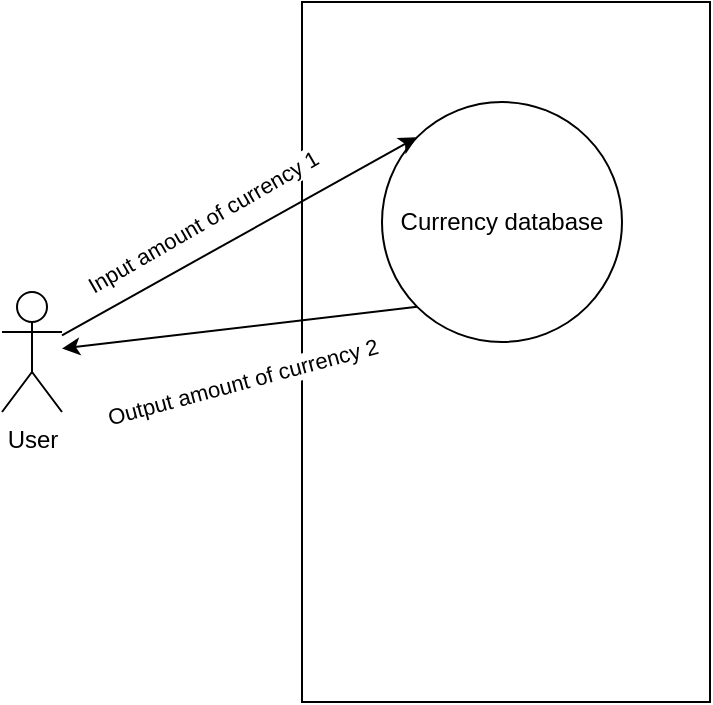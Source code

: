 <mxfile version="16.6.4" type="device"><diagram id="8xeBhur0SjwIwZ5-J-t9" name="Page-1"><mxGraphModel dx="532" dy="295" grid="1" gridSize="10" guides="1" tooltips="1" connect="1" arrows="1" fold="1" page="1" pageScale="1" pageWidth="827" pageHeight="1169" math="0" shadow="0"><root><mxCell id="0"/><mxCell id="1" parent="0"/><mxCell id="2KycP9gZE-ByBLsqySEr-1" value="User&lt;br&gt;" style="shape=umlActor;verticalLabelPosition=bottom;verticalAlign=top;html=1;outlineConnect=0;" vertex="1" parent="1"><mxGeometry x="120" y="315" width="30" height="60" as="geometry"/></mxCell><mxCell id="2KycP9gZE-ByBLsqySEr-2" value="" style="rounded=0;whiteSpace=wrap;html=1;" vertex="1" parent="1"><mxGeometry x="270" y="170" width="204" height="350" as="geometry"/></mxCell><mxCell id="2KycP9gZE-ByBLsqySEr-5" value="Currency database" style="ellipse;whiteSpace=wrap;html=1;aspect=fixed;" vertex="1" parent="1"><mxGeometry x="310" y="220" width="120" height="120" as="geometry"/></mxCell><mxCell id="2KycP9gZE-ByBLsqySEr-14" value="" style="endArrow=classic;html=1;rounded=0;exitX=0;exitY=1;exitDx=0;exitDy=0;" edge="1" parent="1" source="2KycP9gZE-ByBLsqySEr-5" target="2KycP9gZE-ByBLsqySEr-1"><mxGeometry width="50" height="50" relative="1" as="geometry"><mxPoint x="230" y="390" as="sourcePoint"/><mxPoint x="280" y="340" as="targetPoint"/></mxGeometry></mxCell><mxCell id="2KycP9gZE-ByBLsqySEr-18" value="Output amount of currency 2" style="edgeLabel;html=1;align=center;verticalAlign=middle;resizable=0;points=[];rotation=-15;" vertex="1" connectable="0" parent="2KycP9gZE-ByBLsqySEr-14"><mxGeometry x="0.274" y="1" relative="1" as="geometry"><mxPoint x="25" y="23" as="offset"/></mxGeometry></mxCell><mxCell id="2KycP9gZE-ByBLsqySEr-16" value="" style="endArrow=classic;html=1;rounded=0;entryX=0;entryY=0;entryDx=0;entryDy=0;" edge="1" parent="1" source="2KycP9gZE-ByBLsqySEr-1" target="2KycP9gZE-ByBLsqySEr-5"><mxGeometry width="50" height="50" relative="1" as="geometry"><mxPoint x="230" y="390" as="sourcePoint"/><mxPoint x="280" y="340" as="targetPoint"/></mxGeometry></mxCell><mxCell id="2KycP9gZE-ByBLsqySEr-17" value="Input amount of currency 1&lt;br&gt;" style="edgeLabel;html=1;align=center;verticalAlign=middle;resizable=0;points=[];rotation=-30;" vertex="1" connectable="0" parent="2KycP9gZE-ByBLsqySEr-16"><mxGeometry x="-0.449" y="2" relative="1" as="geometry"><mxPoint x="22" y="-28" as="offset"/></mxGeometry></mxCell></root></mxGraphModel></diagram></mxfile>